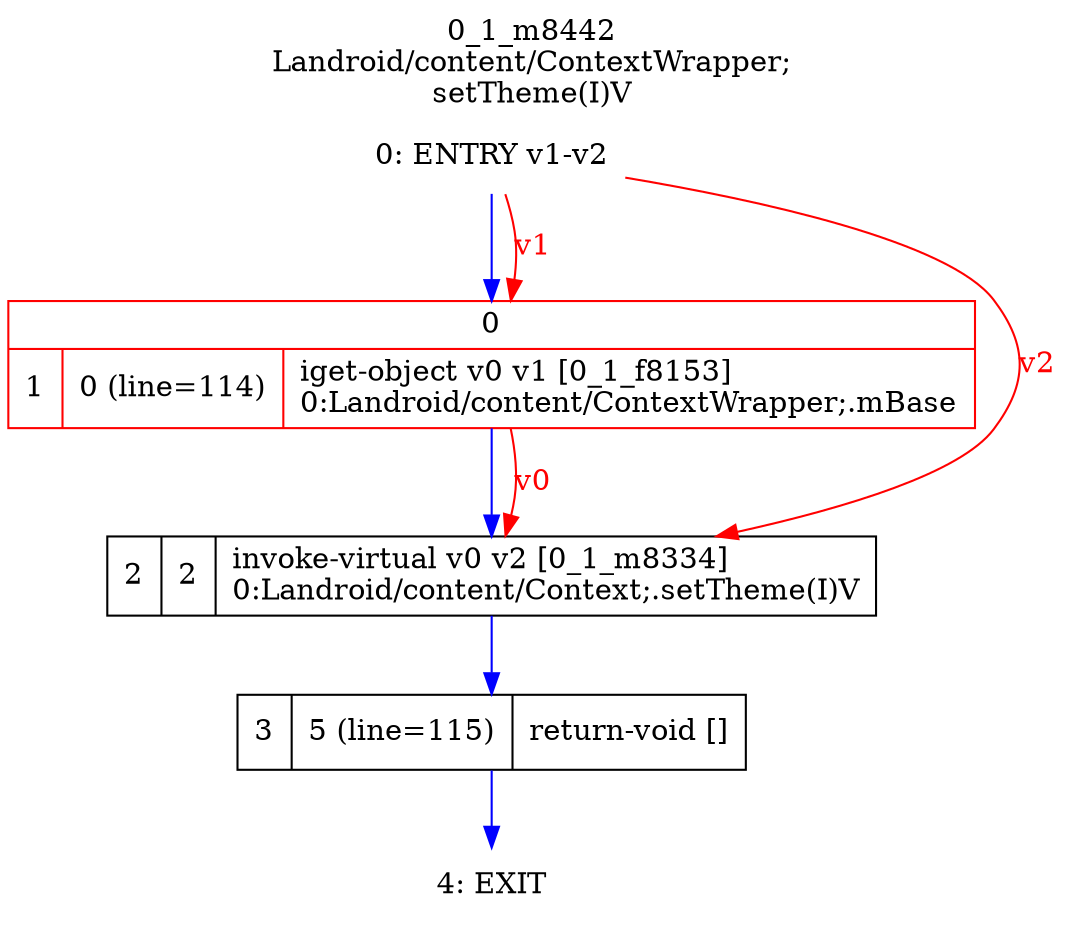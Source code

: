 digraph G {
rankdir=UD;
labelloc=t;
label="0_1_m8442\nLandroid/content/ContextWrapper;
setTheme(I)V";
0[label="0: ENTRY v1-v2",shape=plaintext];
1[label="{0|{1|0 (line=114)|iget-object v0 v1 [0_1_f8153]\l0:Landroid/content/ContextWrapper;.mBase\l}}",shape=record, color=red];
2[label="2|2|invoke-virtual v0 v2 [0_1_m8334]\l0:Landroid/content/Context;.setTheme(I)V\l",shape=record,URL="0_1_m8334.dot"];
3[label="3|5 (line=115)|return-void []\l",shape=record];
4[label="4: EXIT",shape=plaintext];
0->1 [color=blue, fontcolor=blue,weight=100, taillabel=""];
1->2 [color=blue, fontcolor=blue,weight=100, taillabel=""];
2->3 [color=blue, fontcolor=blue,weight=100, taillabel=""];
3->4 [color=blue, fontcolor=blue,weight=100, taillabel=""];
0->1 [color=red, fontcolor=red, label="v1"];
0->2 [color=red, fontcolor=red, label="v2"];
1->2 [color=red, fontcolor=red, label="v0"];
}

